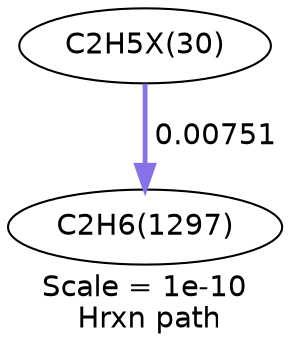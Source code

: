 digraph reaction_paths {
center=1;
s51 -> s28[fontname="Helvetica", style="setlinewidth(2.31)", arrowsize=1.15, color="0.7, 0.508, 0.9"
, label=" 0.00751"];
s28 [ fontname="Helvetica", label="C2H6(1297)"];
s51 [ fontname="Helvetica", label="C2H5X(30)"];
 label = "Scale = 1e-10\l Hrxn path";
 fontname = "Helvetica";
}
